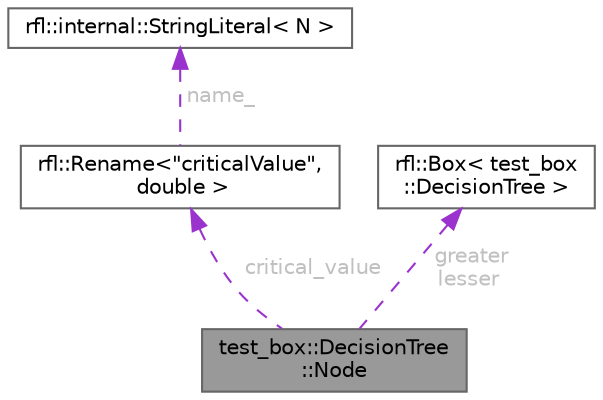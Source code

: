 digraph "test_box::DecisionTree::Node"
{
 // LATEX_PDF_SIZE
  bgcolor="transparent";
  edge [fontname=Helvetica,fontsize=10,labelfontname=Helvetica,labelfontsize=10];
  node [fontname=Helvetica,fontsize=10,shape=box,height=0.2,width=0.4];
  Node1 [id="Node000001",label="test_box::DecisionTree\l::Node",height=0.2,width=0.4,color="gray40", fillcolor="grey60", style="filled", fontcolor="black",tooltip=" "];
  Node2 -> Node1 [id="edge4_Node000001_Node000002",dir="back",color="darkorchid3",style="dashed",tooltip=" ",label=" critical_value",fontcolor="grey" ];
  Node2 [id="Node000002",label="rfl::Rename\<\"criticalValue\",\l double \>",height=0.2,width=0.4,color="gray40", fillcolor="white", style="filled",URL="$structrfl_1_1_rename.html",tooltip=" "];
  Node3 -> Node2 [id="edge5_Node000002_Node000003",dir="back",color="darkorchid3",style="dashed",tooltip=" ",label=" name_",fontcolor="grey" ];
  Node3 [id="Node000003",label="rfl::internal::StringLiteral\< N \>",height=0.2,width=0.4,color="gray40", fillcolor="white", style="filled",URL="$structrfl_1_1internal_1_1_string_literal.html",tooltip=" "];
  Node4 -> Node1 [id="edge6_Node000001_Node000004",dir="back",color="darkorchid3",style="dashed",tooltip=" ",label=" greater\nlesser",fontcolor="grey" ];
  Node4 [id="Node000004",label="rfl::Box\< test_box\l::DecisionTree \>",height=0.2,width=0.4,color="gray40", fillcolor="white", style="filled",URL="$classrfl_1_1_box.html",tooltip=" "];
}
